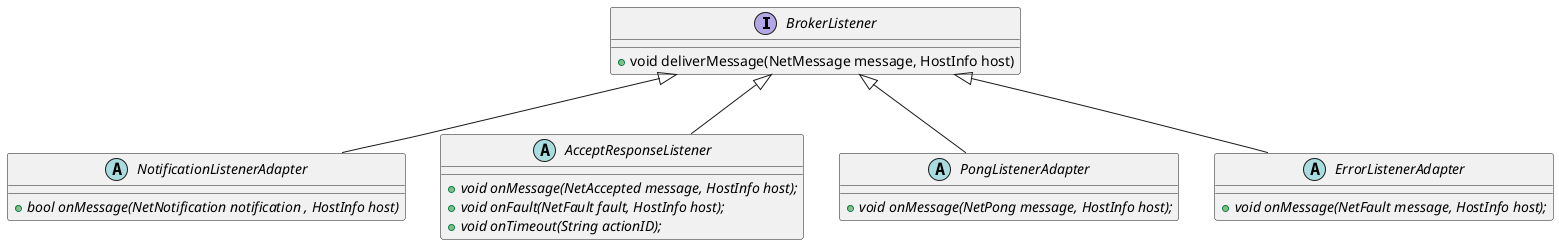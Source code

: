 @startuml


interface BrokerListener {
    + void deliverMessage(NetMessage message, HostInfo host)

}

BrokerListener <|-- NotificationListenerAdapter
BrokerListener <|-- AcceptResponseListener
BrokerListener <|-- PongListenerAdapter
BrokerListener <|-- ErrorListenerAdapter

abstract class NotificationListenerAdapter{
     + {abstract} bool onMessage(NetNotification notification , HostInfo host)
}

abstract class AcceptResponseListener{
    + {abstract} void onMessage(NetAccepted message, HostInfo host);
    + {abstract} void onFault(NetFault fault, HostInfo host);
    + {abstract} void onTimeout(String actionID);
}

abstract class PongListenerAdapter{
    + {abstract} void onMessage(NetPong message, HostInfo host);
}

abstract class ErrorListenerAdapter{
    + {abstract} void onMessage(NetFault message, HostInfo host);
}


@enduml